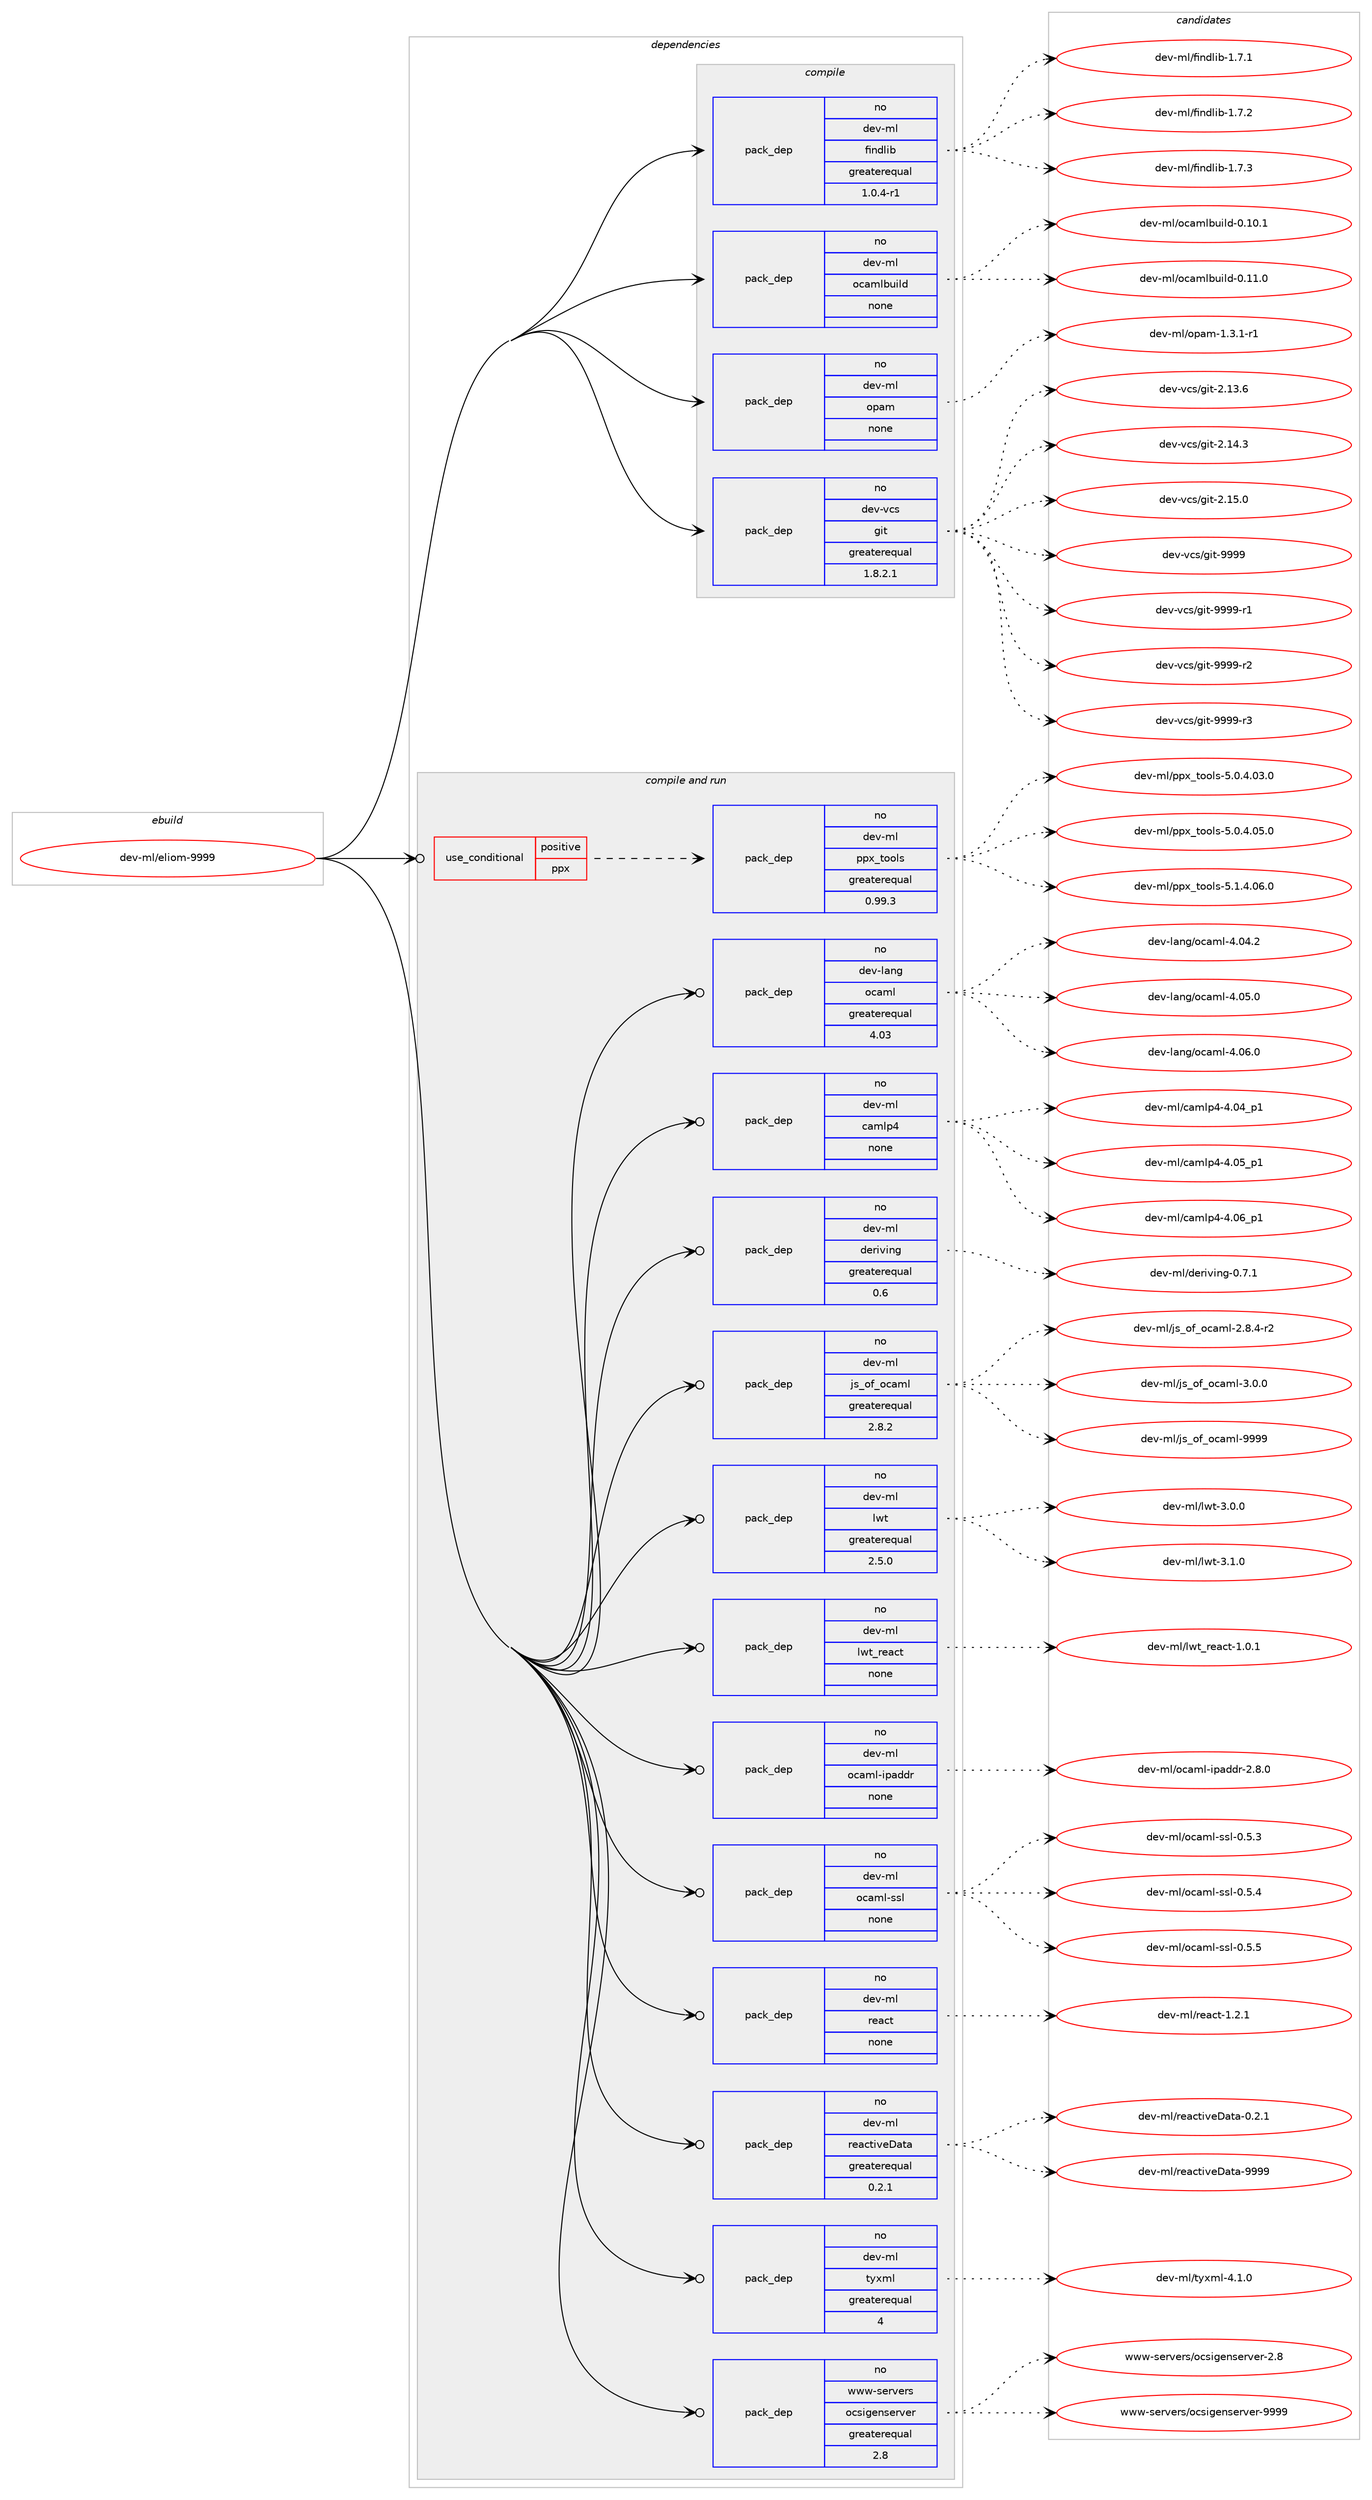 digraph prolog {

# *************
# Graph options
# *************

newrank=true;
concentrate=true;
compound=true;
graph [rankdir=LR,fontname=Helvetica,fontsize=10,ranksep=1.5];#, ranksep=2.5, nodesep=0.2];
edge  [arrowhead=vee];
node  [fontname=Helvetica,fontsize=10];

# **********
# The ebuild
# **********

subgraph cluster_leftcol {
color=gray;
rank=same;
label=<<i>ebuild</i>>;
id [label="dev-ml/eliom-9999", color=red, width=4, href="../dev-ml/eliom-9999.svg"];
}

# ****************
# The dependencies
# ****************

subgraph cluster_midcol {
color=gray;
label=<<i>dependencies</i>>;
subgraph cluster_compile {
fillcolor="#eeeeee";
style=filled;
label=<<i>compile</i>>;
subgraph pack92264 {
dependency122365 [label=<<TABLE BORDER="0" CELLBORDER="1" CELLSPACING="0" CELLPADDING="4" WIDTH="220"><TR><TD ROWSPAN="6" CELLPADDING="30">pack_dep</TD></TR><TR><TD WIDTH="110">no</TD></TR><TR><TD>dev-ml</TD></TR><TR><TD>findlib</TD></TR><TR><TD>greaterequal</TD></TR><TR><TD>1.0.4-r1</TD></TR></TABLE>>, shape=none, color=blue];
}
id:e -> dependency122365:w [weight=20,style="solid",arrowhead="vee"];
subgraph pack92265 {
dependency122366 [label=<<TABLE BORDER="0" CELLBORDER="1" CELLSPACING="0" CELLPADDING="4" WIDTH="220"><TR><TD ROWSPAN="6" CELLPADDING="30">pack_dep</TD></TR><TR><TD WIDTH="110">no</TD></TR><TR><TD>dev-ml</TD></TR><TR><TD>ocamlbuild</TD></TR><TR><TD>none</TD></TR><TR><TD></TD></TR></TABLE>>, shape=none, color=blue];
}
id:e -> dependency122366:w [weight=20,style="solid",arrowhead="vee"];
subgraph pack92266 {
dependency122367 [label=<<TABLE BORDER="0" CELLBORDER="1" CELLSPACING="0" CELLPADDING="4" WIDTH="220"><TR><TD ROWSPAN="6" CELLPADDING="30">pack_dep</TD></TR><TR><TD WIDTH="110">no</TD></TR><TR><TD>dev-ml</TD></TR><TR><TD>opam</TD></TR><TR><TD>none</TD></TR><TR><TD></TD></TR></TABLE>>, shape=none, color=blue];
}
id:e -> dependency122367:w [weight=20,style="solid",arrowhead="vee"];
subgraph pack92267 {
dependency122368 [label=<<TABLE BORDER="0" CELLBORDER="1" CELLSPACING="0" CELLPADDING="4" WIDTH="220"><TR><TD ROWSPAN="6" CELLPADDING="30">pack_dep</TD></TR><TR><TD WIDTH="110">no</TD></TR><TR><TD>dev-vcs</TD></TR><TR><TD>git</TD></TR><TR><TD>greaterequal</TD></TR><TR><TD>1.8.2.1</TD></TR></TABLE>>, shape=none, color=blue];
}
id:e -> dependency122368:w [weight=20,style="solid",arrowhead="vee"];
}
subgraph cluster_compileandrun {
fillcolor="#eeeeee";
style=filled;
label=<<i>compile and run</i>>;
subgraph cond26473 {
dependency122369 [label=<<TABLE BORDER="0" CELLBORDER="1" CELLSPACING="0" CELLPADDING="4"><TR><TD ROWSPAN="3" CELLPADDING="10">use_conditional</TD></TR><TR><TD>positive</TD></TR><TR><TD>ppx</TD></TR></TABLE>>, shape=none, color=red];
subgraph pack92268 {
dependency122370 [label=<<TABLE BORDER="0" CELLBORDER="1" CELLSPACING="0" CELLPADDING="4" WIDTH="220"><TR><TD ROWSPAN="6" CELLPADDING="30">pack_dep</TD></TR><TR><TD WIDTH="110">no</TD></TR><TR><TD>dev-ml</TD></TR><TR><TD>ppx_tools</TD></TR><TR><TD>greaterequal</TD></TR><TR><TD>0.99.3</TD></TR></TABLE>>, shape=none, color=blue];
}
dependency122369:e -> dependency122370:w [weight=20,style="dashed",arrowhead="vee"];
}
id:e -> dependency122369:w [weight=20,style="solid",arrowhead="odotvee"];
subgraph pack92269 {
dependency122371 [label=<<TABLE BORDER="0" CELLBORDER="1" CELLSPACING="0" CELLPADDING="4" WIDTH="220"><TR><TD ROWSPAN="6" CELLPADDING="30">pack_dep</TD></TR><TR><TD WIDTH="110">no</TD></TR><TR><TD>dev-lang</TD></TR><TR><TD>ocaml</TD></TR><TR><TD>greaterequal</TD></TR><TR><TD>4.03</TD></TR></TABLE>>, shape=none, color=blue];
}
id:e -> dependency122371:w [weight=20,style="solid",arrowhead="odotvee"];
subgraph pack92270 {
dependency122372 [label=<<TABLE BORDER="0" CELLBORDER="1" CELLSPACING="0" CELLPADDING="4" WIDTH="220"><TR><TD ROWSPAN="6" CELLPADDING="30">pack_dep</TD></TR><TR><TD WIDTH="110">no</TD></TR><TR><TD>dev-ml</TD></TR><TR><TD>camlp4</TD></TR><TR><TD>none</TD></TR><TR><TD></TD></TR></TABLE>>, shape=none, color=blue];
}
id:e -> dependency122372:w [weight=20,style="solid",arrowhead="odotvee"];
subgraph pack92271 {
dependency122373 [label=<<TABLE BORDER="0" CELLBORDER="1" CELLSPACING="0" CELLPADDING="4" WIDTH="220"><TR><TD ROWSPAN="6" CELLPADDING="30">pack_dep</TD></TR><TR><TD WIDTH="110">no</TD></TR><TR><TD>dev-ml</TD></TR><TR><TD>deriving</TD></TR><TR><TD>greaterequal</TD></TR><TR><TD>0.6</TD></TR></TABLE>>, shape=none, color=blue];
}
id:e -> dependency122373:w [weight=20,style="solid",arrowhead="odotvee"];
subgraph pack92272 {
dependency122374 [label=<<TABLE BORDER="0" CELLBORDER="1" CELLSPACING="0" CELLPADDING="4" WIDTH="220"><TR><TD ROWSPAN="6" CELLPADDING="30">pack_dep</TD></TR><TR><TD WIDTH="110">no</TD></TR><TR><TD>dev-ml</TD></TR><TR><TD>js_of_ocaml</TD></TR><TR><TD>greaterequal</TD></TR><TR><TD>2.8.2</TD></TR></TABLE>>, shape=none, color=blue];
}
id:e -> dependency122374:w [weight=20,style="solid",arrowhead="odotvee"];
subgraph pack92273 {
dependency122375 [label=<<TABLE BORDER="0" CELLBORDER="1" CELLSPACING="0" CELLPADDING="4" WIDTH="220"><TR><TD ROWSPAN="6" CELLPADDING="30">pack_dep</TD></TR><TR><TD WIDTH="110">no</TD></TR><TR><TD>dev-ml</TD></TR><TR><TD>lwt</TD></TR><TR><TD>greaterequal</TD></TR><TR><TD>2.5.0</TD></TR></TABLE>>, shape=none, color=blue];
}
id:e -> dependency122375:w [weight=20,style="solid",arrowhead="odotvee"];
subgraph pack92274 {
dependency122376 [label=<<TABLE BORDER="0" CELLBORDER="1" CELLSPACING="0" CELLPADDING="4" WIDTH="220"><TR><TD ROWSPAN="6" CELLPADDING="30">pack_dep</TD></TR><TR><TD WIDTH="110">no</TD></TR><TR><TD>dev-ml</TD></TR><TR><TD>lwt_react</TD></TR><TR><TD>none</TD></TR><TR><TD></TD></TR></TABLE>>, shape=none, color=blue];
}
id:e -> dependency122376:w [weight=20,style="solid",arrowhead="odotvee"];
subgraph pack92275 {
dependency122377 [label=<<TABLE BORDER="0" CELLBORDER="1" CELLSPACING="0" CELLPADDING="4" WIDTH="220"><TR><TD ROWSPAN="6" CELLPADDING="30">pack_dep</TD></TR><TR><TD WIDTH="110">no</TD></TR><TR><TD>dev-ml</TD></TR><TR><TD>ocaml-ipaddr</TD></TR><TR><TD>none</TD></TR><TR><TD></TD></TR></TABLE>>, shape=none, color=blue];
}
id:e -> dependency122377:w [weight=20,style="solid",arrowhead="odotvee"];
subgraph pack92276 {
dependency122378 [label=<<TABLE BORDER="0" CELLBORDER="1" CELLSPACING="0" CELLPADDING="4" WIDTH="220"><TR><TD ROWSPAN="6" CELLPADDING="30">pack_dep</TD></TR><TR><TD WIDTH="110">no</TD></TR><TR><TD>dev-ml</TD></TR><TR><TD>ocaml-ssl</TD></TR><TR><TD>none</TD></TR><TR><TD></TD></TR></TABLE>>, shape=none, color=blue];
}
id:e -> dependency122378:w [weight=20,style="solid",arrowhead="odotvee"];
subgraph pack92277 {
dependency122379 [label=<<TABLE BORDER="0" CELLBORDER="1" CELLSPACING="0" CELLPADDING="4" WIDTH="220"><TR><TD ROWSPAN="6" CELLPADDING="30">pack_dep</TD></TR><TR><TD WIDTH="110">no</TD></TR><TR><TD>dev-ml</TD></TR><TR><TD>react</TD></TR><TR><TD>none</TD></TR><TR><TD></TD></TR></TABLE>>, shape=none, color=blue];
}
id:e -> dependency122379:w [weight=20,style="solid",arrowhead="odotvee"];
subgraph pack92278 {
dependency122380 [label=<<TABLE BORDER="0" CELLBORDER="1" CELLSPACING="0" CELLPADDING="4" WIDTH="220"><TR><TD ROWSPAN="6" CELLPADDING="30">pack_dep</TD></TR><TR><TD WIDTH="110">no</TD></TR><TR><TD>dev-ml</TD></TR><TR><TD>reactiveData</TD></TR><TR><TD>greaterequal</TD></TR><TR><TD>0.2.1</TD></TR></TABLE>>, shape=none, color=blue];
}
id:e -> dependency122380:w [weight=20,style="solid",arrowhead="odotvee"];
subgraph pack92279 {
dependency122381 [label=<<TABLE BORDER="0" CELLBORDER="1" CELLSPACING="0" CELLPADDING="4" WIDTH="220"><TR><TD ROWSPAN="6" CELLPADDING="30">pack_dep</TD></TR><TR><TD WIDTH="110">no</TD></TR><TR><TD>dev-ml</TD></TR><TR><TD>tyxml</TD></TR><TR><TD>greaterequal</TD></TR><TR><TD>4</TD></TR></TABLE>>, shape=none, color=blue];
}
id:e -> dependency122381:w [weight=20,style="solid",arrowhead="odotvee"];
subgraph pack92280 {
dependency122382 [label=<<TABLE BORDER="0" CELLBORDER="1" CELLSPACING="0" CELLPADDING="4" WIDTH="220"><TR><TD ROWSPAN="6" CELLPADDING="30">pack_dep</TD></TR><TR><TD WIDTH="110">no</TD></TR><TR><TD>www-servers</TD></TR><TR><TD>ocsigenserver</TD></TR><TR><TD>greaterequal</TD></TR><TR><TD>2.8</TD></TR></TABLE>>, shape=none, color=blue];
}
id:e -> dependency122382:w [weight=20,style="solid",arrowhead="odotvee"];
}
subgraph cluster_run {
fillcolor="#eeeeee";
style=filled;
label=<<i>run</i>>;
}
}

# **************
# The candidates
# **************

subgraph cluster_choices {
rank=same;
color=gray;
label=<<i>candidates</i>>;

subgraph choice92264 {
color=black;
nodesep=1;
choice100101118451091084710210511010010810598454946554649 [label="dev-ml/findlib-1.7.1", color=red, width=4,href="../dev-ml/findlib-1.7.1.svg"];
choice100101118451091084710210511010010810598454946554650 [label="dev-ml/findlib-1.7.2", color=red, width=4,href="../dev-ml/findlib-1.7.2.svg"];
choice100101118451091084710210511010010810598454946554651 [label="dev-ml/findlib-1.7.3", color=red, width=4,href="../dev-ml/findlib-1.7.3.svg"];
dependency122365:e -> choice100101118451091084710210511010010810598454946554649:w [style=dotted,weight="100"];
dependency122365:e -> choice100101118451091084710210511010010810598454946554650:w [style=dotted,weight="100"];
dependency122365:e -> choice100101118451091084710210511010010810598454946554651:w [style=dotted,weight="100"];
}
subgraph choice92265 {
color=black;
nodesep=1;
choice100101118451091084711199971091089811710510810045484649484649 [label="dev-ml/ocamlbuild-0.10.1", color=red, width=4,href="../dev-ml/ocamlbuild-0.10.1.svg"];
choice100101118451091084711199971091089811710510810045484649494648 [label="dev-ml/ocamlbuild-0.11.0", color=red, width=4,href="../dev-ml/ocamlbuild-0.11.0.svg"];
dependency122366:e -> choice100101118451091084711199971091089811710510810045484649484649:w [style=dotted,weight="100"];
dependency122366:e -> choice100101118451091084711199971091089811710510810045484649494648:w [style=dotted,weight="100"];
}
subgraph choice92266 {
color=black;
nodesep=1;
choice1001011184510910847111112971094549465146494511449 [label="dev-ml/opam-1.3.1-r1", color=red, width=4,href="../dev-ml/opam-1.3.1-r1.svg"];
dependency122367:e -> choice1001011184510910847111112971094549465146494511449:w [style=dotted,weight="100"];
}
subgraph choice92267 {
color=black;
nodesep=1;
choice10010111845118991154710310511645504649514654 [label="dev-vcs/git-2.13.6", color=red, width=4,href="../dev-vcs/git-2.13.6.svg"];
choice10010111845118991154710310511645504649524651 [label="dev-vcs/git-2.14.3", color=red, width=4,href="../dev-vcs/git-2.14.3.svg"];
choice10010111845118991154710310511645504649534648 [label="dev-vcs/git-2.15.0", color=red, width=4,href="../dev-vcs/git-2.15.0.svg"];
choice1001011184511899115471031051164557575757 [label="dev-vcs/git-9999", color=red, width=4,href="../dev-vcs/git-9999.svg"];
choice10010111845118991154710310511645575757574511449 [label="dev-vcs/git-9999-r1", color=red, width=4,href="../dev-vcs/git-9999-r1.svg"];
choice10010111845118991154710310511645575757574511450 [label="dev-vcs/git-9999-r2", color=red, width=4,href="../dev-vcs/git-9999-r2.svg"];
choice10010111845118991154710310511645575757574511451 [label="dev-vcs/git-9999-r3", color=red, width=4,href="../dev-vcs/git-9999-r3.svg"];
dependency122368:e -> choice10010111845118991154710310511645504649514654:w [style=dotted,weight="100"];
dependency122368:e -> choice10010111845118991154710310511645504649524651:w [style=dotted,weight="100"];
dependency122368:e -> choice10010111845118991154710310511645504649534648:w [style=dotted,weight="100"];
dependency122368:e -> choice1001011184511899115471031051164557575757:w [style=dotted,weight="100"];
dependency122368:e -> choice10010111845118991154710310511645575757574511449:w [style=dotted,weight="100"];
dependency122368:e -> choice10010111845118991154710310511645575757574511450:w [style=dotted,weight="100"];
dependency122368:e -> choice10010111845118991154710310511645575757574511451:w [style=dotted,weight="100"];
}
subgraph choice92268 {
color=black;
nodesep=1;
choice1001011184510910847112112120951161111111081154553464846524648514648 [label="dev-ml/ppx_tools-5.0.4.03.0", color=red, width=4,href="../dev-ml/ppx_tools-5.0.4.03.0.svg"];
choice1001011184510910847112112120951161111111081154553464846524648534648 [label="dev-ml/ppx_tools-5.0.4.05.0", color=red, width=4,href="../dev-ml/ppx_tools-5.0.4.05.0.svg"];
choice1001011184510910847112112120951161111111081154553464946524648544648 [label="dev-ml/ppx_tools-5.1.4.06.0", color=red, width=4,href="../dev-ml/ppx_tools-5.1.4.06.0.svg"];
dependency122370:e -> choice1001011184510910847112112120951161111111081154553464846524648514648:w [style=dotted,weight="100"];
dependency122370:e -> choice1001011184510910847112112120951161111111081154553464846524648534648:w [style=dotted,weight="100"];
dependency122370:e -> choice1001011184510910847112112120951161111111081154553464946524648544648:w [style=dotted,weight="100"];
}
subgraph choice92269 {
color=black;
nodesep=1;
choice100101118451089711010347111999710910845524648524650 [label="dev-lang/ocaml-4.04.2", color=red, width=4,href="../dev-lang/ocaml-4.04.2.svg"];
choice100101118451089711010347111999710910845524648534648 [label="dev-lang/ocaml-4.05.0", color=red, width=4,href="../dev-lang/ocaml-4.05.0.svg"];
choice100101118451089711010347111999710910845524648544648 [label="dev-lang/ocaml-4.06.0", color=red, width=4,href="../dev-lang/ocaml-4.06.0.svg"];
dependency122371:e -> choice100101118451089711010347111999710910845524648524650:w [style=dotted,weight="100"];
dependency122371:e -> choice100101118451089711010347111999710910845524648534648:w [style=dotted,weight="100"];
dependency122371:e -> choice100101118451089711010347111999710910845524648544648:w [style=dotted,weight="100"];
}
subgraph choice92270 {
color=black;
nodesep=1;
choice100101118451091084799971091081125245524648529511249 [label="dev-ml/camlp4-4.04_p1", color=red, width=4,href="../dev-ml/camlp4-4.04_p1.svg"];
choice100101118451091084799971091081125245524648539511249 [label="dev-ml/camlp4-4.05_p1", color=red, width=4,href="../dev-ml/camlp4-4.05_p1.svg"];
choice100101118451091084799971091081125245524648549511249 [label="dev-ml/camlp4-4.06_p1", color=red, width=4,href="../dev-ml/camlp4-4.06_p1.svg"];
dependency122372:e -> choice100101118451091084799971091081125245524648529511249:w [style=dotted,weight="100"];
dependency122372:e -> choice100101118451091084799971091081125245524648539511249:w [style=dotted,weight="100"];
dependency122372:e -> choice100101118451091084799971091081125245524648549511249:w [style=dotted,weight="100"];
}
subgraph choice92271 {
color=black;
nodesep=1;
choice1001011184510910847100101114105118105110103454846554649 [label="dev-ml/deriving-0.7.1", color=red, width=4,href="../dev-ml/deriving-0.7.1.svg"];
dependency122373:e -> choice1001011184510910847100101114105118105110103454846554649:w [style=dotted,weight="100"];
}
subgraph choice92272 {
color=black;
nodesep=1;
choice1001011184510910847106115951111029511199971091084550465646524511450 [label="dev-ml/js_of_ocaml-2.8.4-r2", color=red, width=4,href="../dev-ml/js_of_ocaml-2.8.4-r2.svg"];
choice100101118451091084710611595111102951119997109108455146484648 [label="dev-ml/js_of_ocaml-3.0.0", color=red, width=4,href="../dev-ml/js_of_ocaml-3.0.0.svg"];
choice1001011184510910847106115951111029511199971091084557575757 [label="dev-ml/js_of_ocaml-9999", color=red, width=4,href="../dev-ml/js_of_ocaml-9999.svg"];
dependency122374:e -> choice1001011184510910847106115951111029511199971091084550465646524511450:w [style=dotted,weight="100"];
dependency122374:e -> choice100101118451091084710611595111102951119997109108455146484648:w [style=dotted,weight="100"];
dependency122374:e -> choice1001011184510910847106115951111029511199971091084557575757:w [style=dotted,weight="100"];
}
subgraph choice92273 {
color=black;
nodesep=1;
choice1001011184510910847108119116455146484648 [label="dev-ml/lwt-3.0.0", color=red, width=4,href="../dev-ml/lwt-3.0.0.svg"];
choice1001011184510910847108119116455146494648 [label="dev-ml/lwt-3.1.0", color=red, width=4,href="../dev-ml/lwt-3.1.0.svg"];
dependency122375:e -> choice1001011184510910847108119116455146484648:w [style=dotted,weight="100"];
dependency122375:e -> choice1001011184510910847108119116455146494648:w [style=dotted,weight="100"];
}
subgraph choice92274 {
color=black;
nodesep=1;
choice1001011184510910847108119116951141019799116454946484649 [label="dev-ml/lwt_react-1.0.1", color=red, width=4,href="../dev-ml/lwt_react-1.0.1.svg"];
dependency122376:e -> choice1001011184510910847108119116951141019799116454946484649:w [style=dotted,weight="100"];
}
subgraph choice92275 {
color=black;
nodesep=1;
choice100101118451091084711199971091084510511297100100114455046564648 [label="dev-ml/ocaml-ipaddr-2.8.0", color=red, width=4,href="../dev-ml/ocaml-ipaddr-2.8.0.svg"];
dependency122377:e -> choice100101118451091084711199971091084510511297100100114455046564648:w [style=dotted,weight="100"];
}
subgraph choice92276 {
color=black;
nodesep=1;
choice1001011184510910847111999710910845115115108454846534651 [label="dev-ml/ocaml-ssl-0.5.3", color=red, width=4,href="../dev-ml/ocaml-ssl-0.5.3.svg"];
choice1001011184510910847111999710910845115115108454846534652 [label="dev-ml/ocaml-ssl-0.5.4", color=red, width=4,href="../dev-ml/ocaml-ssl-0.5.4.svg"];
choice1001011184510910847111999710910845115115108454846534653 [label="dev-ml/ocaml-ssl-0.5.5", color=red, width=4,href="../dev-ml/ocaml-ssl-0.5.5.svg"];
dependency122378:e -> choice1001011184510910847111999710910845115115108454846534651:w [style=dotted,weight="100"];
dependency122378:e -> choice1001011184510910847111999710910845115115108454846534652:w [style=dotted,weight="100"];
dependency122378:e -> choice1001011184510910847111999710910845115115108454846534653:w [style=dotted,weight="100"];
}
subgraph choice92277 {
color=black;
nodesep=1;
choice10010111845109108471141019799116454946504649 [label="dev-ml/react-1.2.1", color=red, width=4,href="../dev-ml/react-1.2.1.svg"];
dependency122379:e -> choice10010111845109108471141019799116454946504649:w [style=dotted,weight="100"];
}
subgraph choice92278 {
color=black;
nodesep=1;
choice10010111845109108471141019799116105118101689711697454846504649 [label="dev-ml/reactiveData-0.2.1", color=red, width=4,href="../dev-ml/reactiveData-0.2.1.svg"];
choice100101118451091084711410197991161051181016897116974557575757 [label="dev-ml/reactiveData-9999", color=red, width=4,href="../dev-ml/reactiveData-9999.svg"];
dependency122380:e -> choice10010111845109108471141019799116105118101689711697454846504649:w [style=dotted,weight="100"];
dependency122380:e -> choice100101118451091084711410197991161051181016897116974557575757:w [style=dotted,weight="100"];
}
subgraph choice92279 {
color=black;
nodesep=1;
choice1001011184510910847116121120109108455246494648 [label="dev-ml/tyxml-4.1.0", color=red, width=4,href="../dev-ml/tyxml-4.1.0.svg"];
dependency122381:e -> choice1001011184510910847116121120109108455246494648:w [style=dotted,weight="100"];
}
subgraph choice92280 {
color=black;
nodesep=1;
choice11911911945115101114118101114115471119911510510310111011510111411810111445504656 [label="www-servers/ocsigenserver-2.8", color=red, width=4,href="../www-servers/ocsigenserver-2.8.svg"];
choice1191191194511510111411810111411547111991151051031011101151011141181011144557575757 [label="www-servers/ocsigenserver-9999", color=red, width=4,href="../www-servers/ocsigenserver-9999.svg"];
dependency122382:e -> choice11911911945115101114118101114115471119911510510310111011510111411810111445504656:w [style=dotted,weight="100"];
dependency122382:e -> choice1191191194511510111411810111411547111991151051031011101151011141181011144557575757:w [style=dotted,weight="100"];
}
}

}
